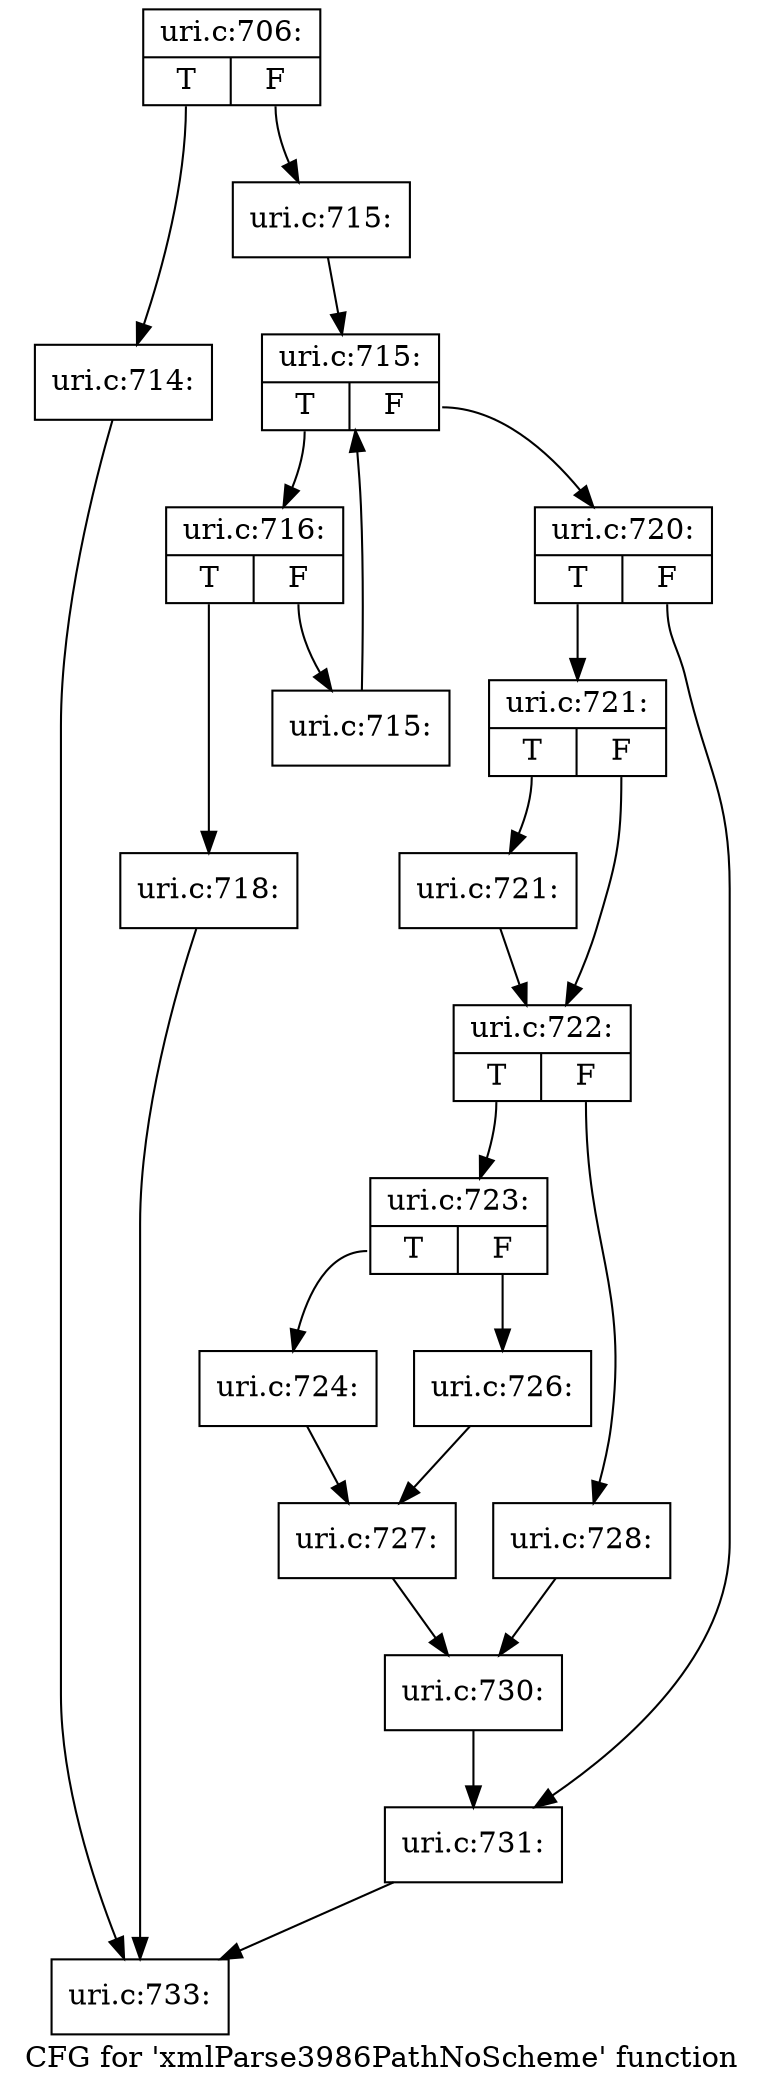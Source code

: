 digraph "CFG for 'xmlParse3986PathNoScheme' function" {
	label="CFG for 'xmlParse3986PathNoScheme' function";

	Node0x499f220 [shape=record,label="{uri.c:706:|{<s0>T|<s1>F}}"];
	Node0x499f220:s0 -> Node0x49adb30;
	Node0x499f220:s1 -> Node0x49adb80;
	Node0x49adb30 [shape=record,label="{uri.c:714:}"];
	Node0x49adb30 -> Node0x49acad0;
	Node0x49adb80 [shape=record,label="{uri.c:715:}"];
	Node0x49adb80 -> Node0x49ae000;
	Node0x49ae000 [shape=record,label="{uri.c:715:|{<s0>T|<s1>F}}"];
	Node0x49ae000:s0 -> Node0x49ae4b0;
	Node0x49ae000:s1 -> Node0x49ae220;
	Node0x49ae4b0 [shape=record,label="{uri.c:716:|{<s0>T|<s1>F}}"];
	Node0x49ae4b0:s0 -> Node0x49aea20;
	Node0x49ae4b0:s1 -> Node0x49aea70;
	Node0x49aea20 [shape=record,label="{uri.c:718:}"];
	Node0x49aea20 -> Node0x49acad0;
	Node0x49aea70 [shape=record,label="{uri.c:715:}"];
	Node0x49aea70 -> Node0x49ae000;
	Node0x49ae220 [shape=record,label="{uri.c:720:|{<s0>T|<s1>F}}"];
	Node0x49ae220:s0 -> Node0x49aeff0;
	Node0x49ae220:s1 -> Node0x49af040;
	Node0x49aeff0 [shape=record,label="{uri.c:721:|{<s0>T|<s1>F}}"];
	Node0x49aeff0:s0 -> Node0x49af400;
	Node0x49aeff0:s1 -> Node0x49af450;
	Node0x49af400 [shape=record,label="{uri.c:721:}"];
	Node0x49af400 -> Node0x49af450;
	Node0x49af450 [shape=record,label="{uri.c:722:|{<s0>T|<s1>F}}"];
	Node0x49af450:s0 -> Node0x49afb80;
	Node0x49af450:s1 -> Node0x49afc20;
	Node0x49afb80 [shape=record,label="{uri.c:723:|{<s0>T|<s1>F}}"];
	Node0x49afb80:s0 -> Node0x49b00d0;
	Node0x49afb80:s1 -> Node0x49b0170;
	Node0x49b00d0 [shape=record,label="{uri.c:724:}"];
	Node0x49b00d0 -> Node0x49b0120;
	Node0x49b0170 [shape=record,label="{uri.c:726:}"];
	Node0x49b0170 -> Node0x49b0120;
	Node0x49b0120 [shape=record,label="{uri.c:727:}"];
	Node0x49b0120 -> Node0x49afbd0;
	Node0x49afc20 [shape=record,label="{uri.c:728:}"];
	Node0x49afc20 -> Node0x49afbd0;
	Node0x49afbd0 [shape=record,label="{uri.c:730:}"];
	Node0x49afbd0 -> Node0x49af040;
	Node0x49af040 [shape=record,label="{uri.c:731:}"];
	Node0x49af040 -> Node0x49acad0;
	Node0x49acad0 [shape=record,label="{uri.c:733:}"];
}
